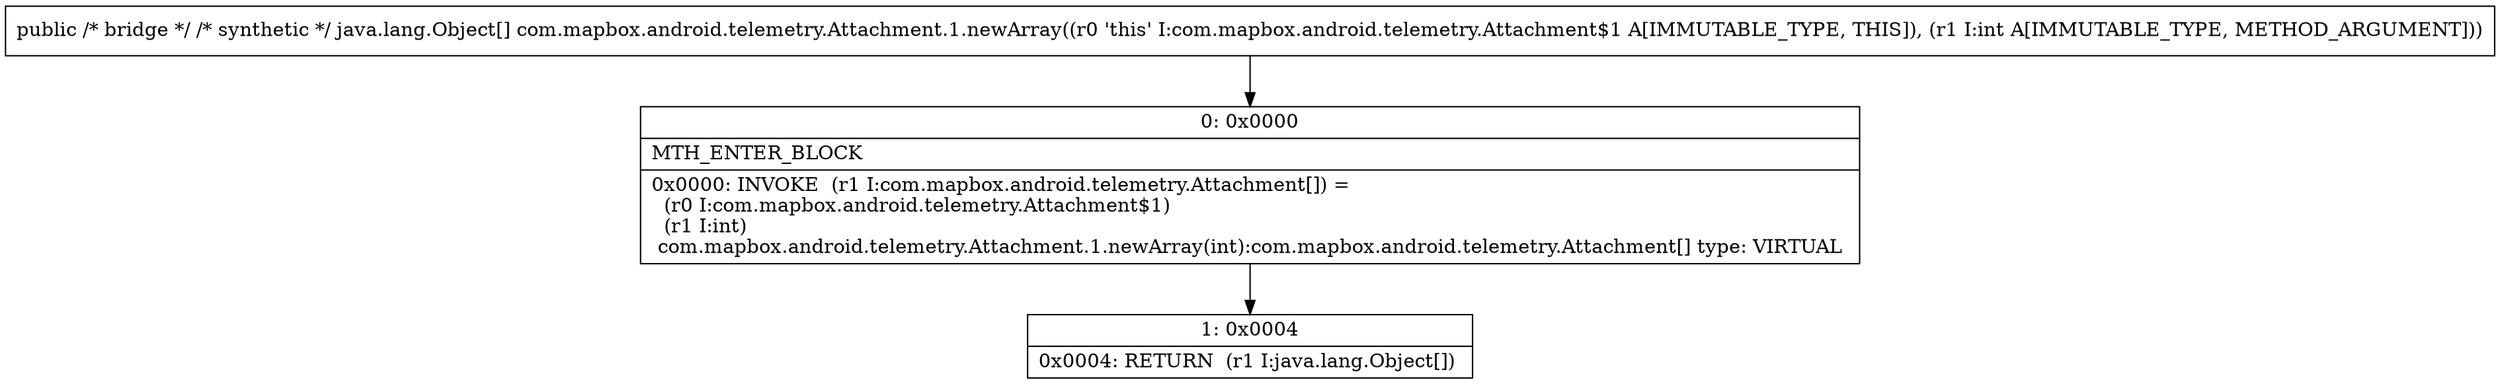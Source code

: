 digraph "CFG forcom.mapbox.android.telemetry.Attachment.1.newArray(I)[Ljava\/lang\/Object;" {
Node_0 [shape=record,label="{0\:\ 0x0000|MTH_ENTER_BLOCK\l|0x0000: INVOKE  (r1 I:com.mapbox.android.telemetry.Attachment[]) = \l  (r0 I:com.mapbox.android.telemetry.Attachment$1)\l  (r1 I:int)\l com.mapbox.android.telemetry.Attachment.1.newArray(int):com.mapbox.android.telemetry.Attachment[] type: VIRTUAL \l}"];
Node_1 [shape=record,label="{1\:\ 0x0004|0x0004: RETURN  (r1 I:java.lang.Object[]) \l}"];
MethodNode[shape=record,label="{public \/* bridge *\/ \/* synthetic *\/ java.lang.Object[] com.mapbox.android.telemetry.Attachment.1.newArray((r0 'this' I:com.mapbox.android.telemetry.Attachment$1 A[IMMUTABLE_TYPE, THIS]), (r1 I:int A[IMMUTABLE_TYPE, METHOD_ARGUMENT])) }"];
MethodNode -> Node_0;
Node_0 -> Node_1;
}

